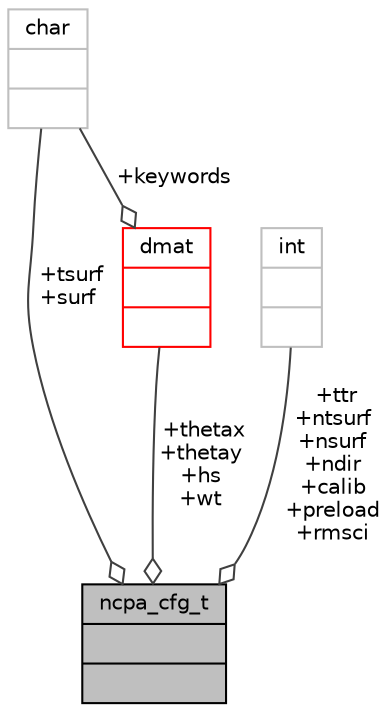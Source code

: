 digraph "ncpa_cfg_t"
{
 // INTERACTIVE_SVG=YES
  bgcolor="transparent";
  edge [fontname="Helvetica",fontsize="10",labelfontname="Helvetica",labelfontsize="10"];
  node [fontname="Helvetica",fontsize="10",shape=record];
  Node178 [label="{ncpa_cfg_t\n||}",height=0.2,width=0.4,color="black", fillcolor="grey75", style="filled", fontcolor="black"];
  Node179 -> Node178 [color="grey25",fontsize="10",style="solid",label=" +tsurf\n+surf" ,arrowhead="odiamond",fontname="Helvetica"];
  Node179 [label="{char\n||}",height=0.2,width=0.4,color="grey75"];
  Node180 -> Node178 [color="grey25",fontsize="10",style="solid",label=" +ttr\n+ntsurf\n+nsurf\n+ndir\n+calib\n+preload\n+rmsci" ,arrowhead="odiamond",fontname="Helvetica"];
  Node180 [label="{int\n||}",height=0.2,width=0.4,color="grey75"];
  Node181 -> Node178 [color="grey25",fontsize="10",style="solid",label=" +thetax\n+thetay\n+hs\n+wt" ,arrowhead="odiamond",fontname="Helvetica"];
  Node181 [label="{dmat\n||}",height=0.2,width=0.4,color="red",URL="$type_8h.html#structdmat"];
  Node179 -> Node181 [color="grey25",fontsize="10",style="solid",label=" +keywords" ,arrowhead="odiamond",fontname="Helvetica"];
}
